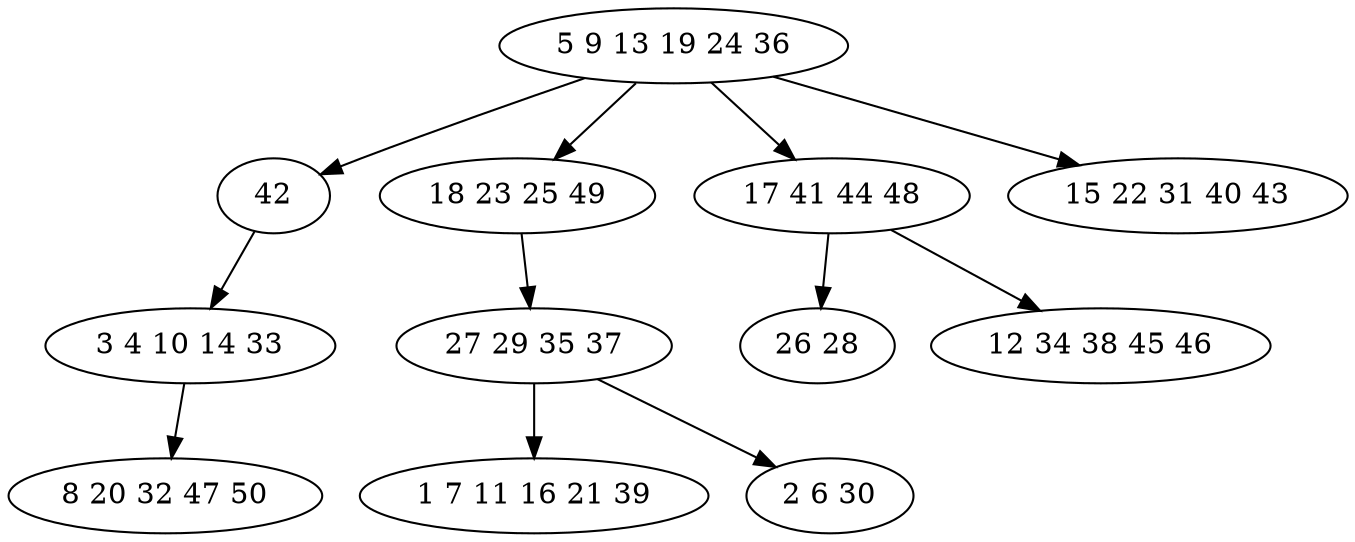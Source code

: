 digraph true_tree {
	"0" -> "1"
	"0" -> "2"
	"2" -> "3"
	"0" -> "4"
	"4" -> "5"
	"3" -> "6"
	"1" -> "7"
	"7" -> "8"
	"4" -> "9"
	"0" -> "10"
	"3" -> "11"
	"0" [label="5 9 13 19 24 36"];
	"1" [label="42"];
	"2" [label="18 23 25 49"];
	"3" [label="27 29 35 37"];
	"4" [label="17 41 44 48"];
	"5" [label="26 28"];
	"6" [label="1 7 11 16 21 39"];
	"7" [label="3 4 10 14 33"];
	"8" [label="8 20 32 47 50"];
	"9" [label="12 34 38 45 46"];
	"10" [label="15 22 31 40 43"];
	"11" [label="2 6 30"];
}
